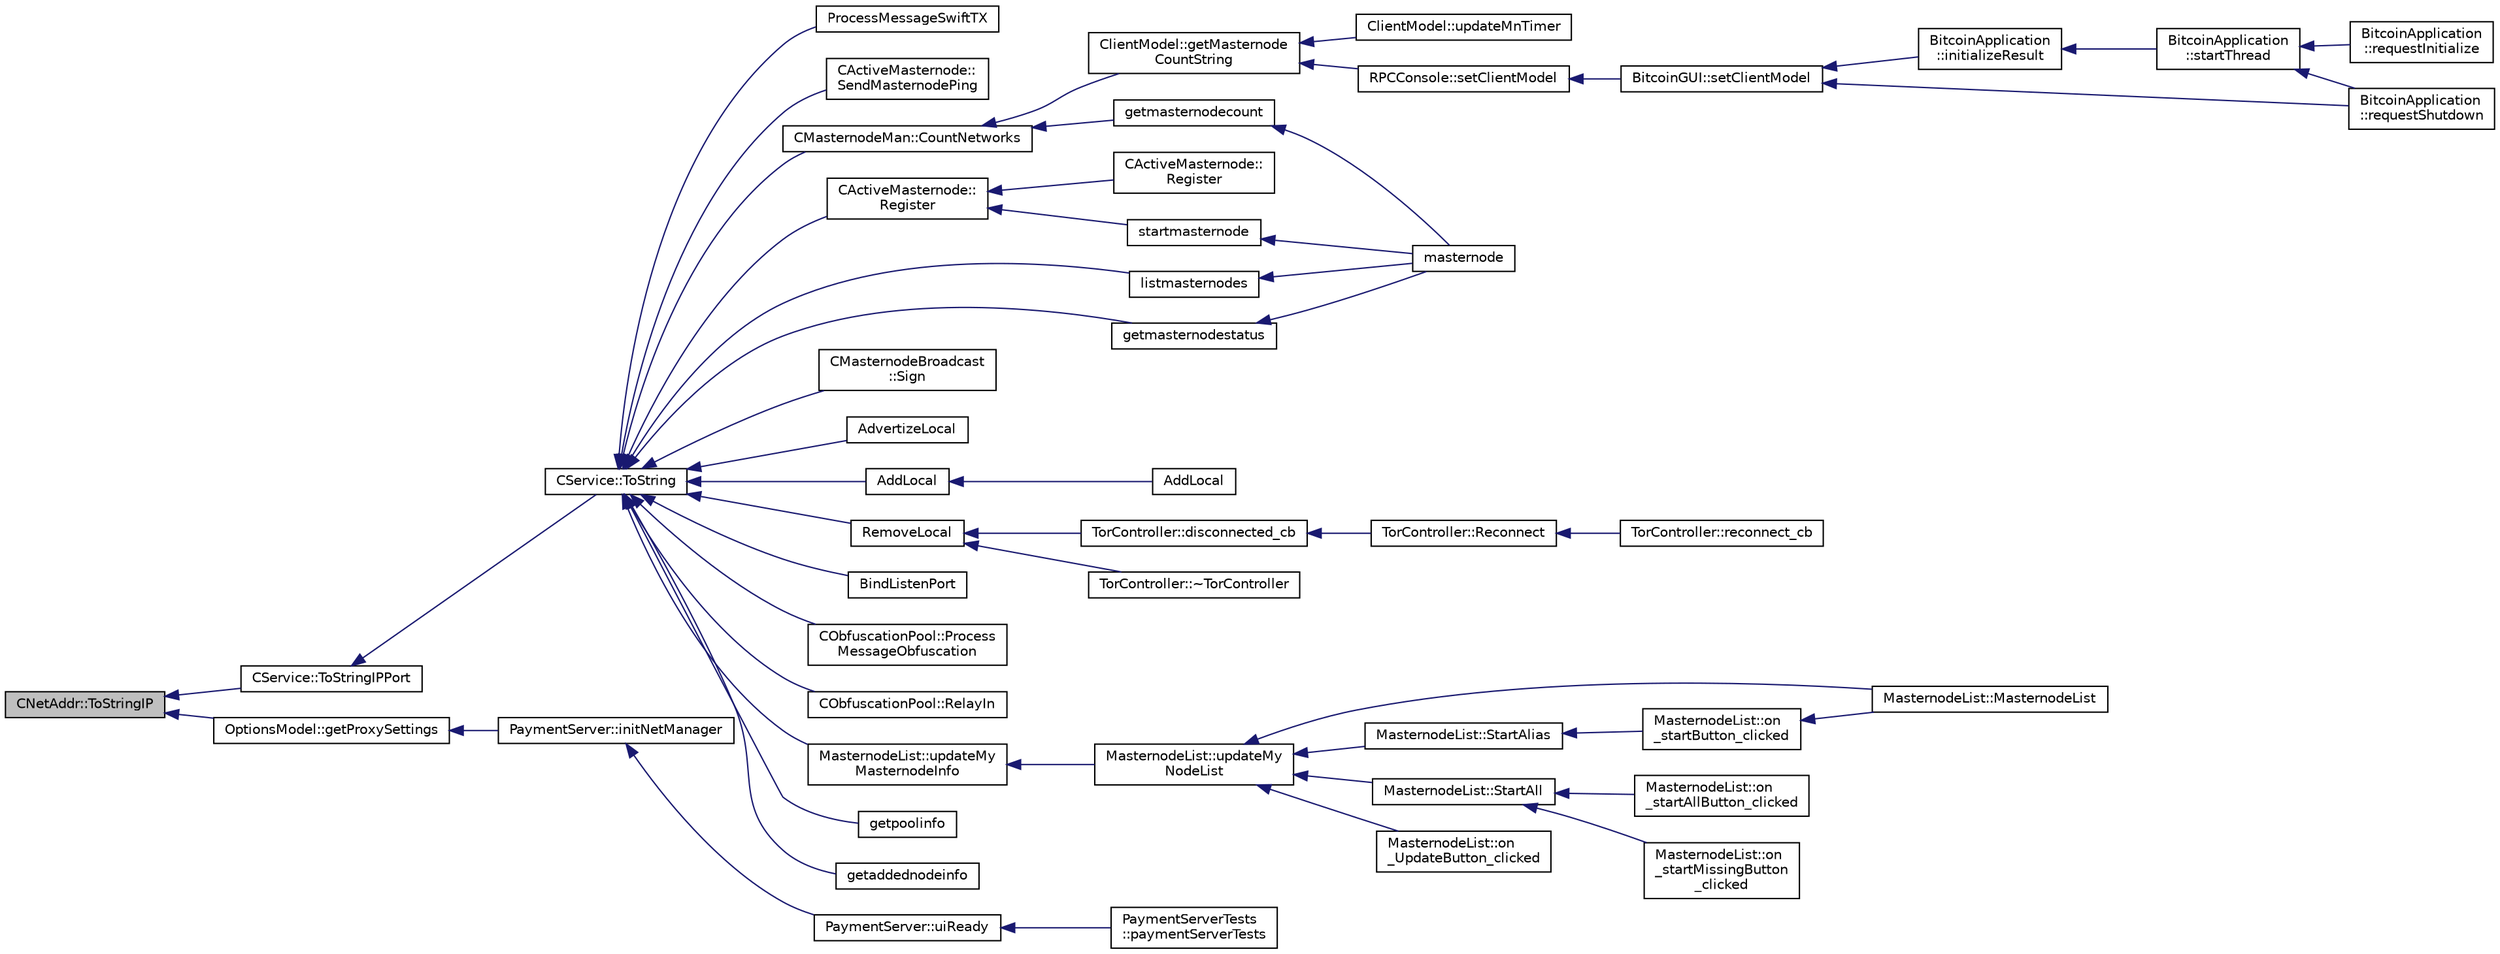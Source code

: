 digraph "CNetAddr::ToStringIP"
{
  edge [fontname="Helvetica",fontsize="10",labelfontname="Helvetica",labelfontsize="10"];
  node [fontname="Helvetica",fontsize="10",shape=record];
  rankdir="LR";
  Node382 [label="CNetAddr::ToStringIP",height=0.2,width=0.4,color="black", fillcolor="grey75", style="filled", fontcolor="black"];
  Node382 -> Node383 [dir="back",color="midnightblue",fontsize="10",style="solid",fontname="Helvetica"];
  Node383 [label="CService::ToStringIPPort",height=0.2,width=0.4,color="black", fillcolor="white", style="filled",URL="$class_c_service.html#a224204c838b12eeb49ca7eabe6f75004"];
  Node383 -> Node384 [dir="back",color="midnightblue",fontsize="10",style="solid",fontname="Helvetica"];
  Node384 [label="CService::ToString",height=0.2,width=0.4,color="black", fillcolor="white", style="filled",URL="$class_c_service.html#a225473158bc07c87a6a862160d73cfea"];
  Node384 -> Node385 [dir="back",color="midnightblue",fontsize="10",style="solid",fontname="Helvetica"];
  Node385 [label="CActiveMasternode::\lSendMasternodePing",height=0.2,width=0.4,color="black", fillcolor="white", style="filled",URL="$class_c_active_masternode.html#ae30a82106f2c0b6875344e39e49393c2",tooltip="Ping Masternode. "];
  Node384 -> Node386 [dir="back",color="midnightblue",fontsize="10",style="solid",fontname="Helvetica"];
  Node386 [label="CActiveMasternode::\lRegister",height=0.2,width=0.4,color="black", fillcolor="white", style="filled",URL="$class_c_active_masternode.html#ac53ffe35960cdf312e813de5942a9584",tooltip="Register any Masternode. "];
  Node386 -> Node387 [dir="back",color="midnightblue",fontsize="10",style="solid",fontname="Helvetica"];
  Node387 [label="CActiveMasternode::\lRegister",height=0.2,width=0.4,color="black", fillcolor="white", style="filled",URL="$class_c_active_masternode.html#a99e26870efec1ea98738cda1a5a85702",tooltip="Register remote Masternode. "];
  Node386 -> Node388 [dir="back",color="midnightblue",fontsize="10",style="solid",fontname="Helvetica"];
  Node388 [label="startmasternode",height=0.2,width=0.4,color="black", fillcolor="white", style="filled",URL="$rpcmasternode_8cpp.html#ab37c9f565d5d9dbb3e695422e3474b00"];
  Node388 -> Node389 [dir="back",color="midnightblue",fontsize="10",style="solid",fontname="Helvetica"];
  Node389 [label="masternode",height=0.2,width=0.4,color="black", fillcolor="white", style="filled",URL="$rpcmasternode_8cpp.html#a30609e443aeb47c29ed0878d16b1b5e1"];
  Node384 -> Node390 [dir="back",color="midnightblue",fontsize="10",style="solid",fontname="Helvetica"];
  Node390 [label="CMasternodeBroadcast\l::Sign",height=0.2,width=0.4,color="black", fillcolor="white", style="filled",URL="$class_c_masternode_broadcast.html#a60496c36bcb74c3f5516faac1a08b376"];
  Node384 -> Node391 [dir="back",color="midnightblue",fontsize="10",style="solid",fontname="Helvetica"];
  Node391 [label="CMasternodeMan::CountNetworks",height=0.2,width=0.4,color="black", fillcolor="white", style="filled",URL="$class_c_masternode_man.html#ad9c856855690a334742d7044c7166a2a"];
  Node391 -> Node392 [dir="back",color="midnightblue",fontsize="10",style="solid",fontname="Helvetica"];
  Node392 [label="ClientModel::getMasternode\lCountString",height=0.2,width=0.4,color="black", fillcolor="white", style="filled",URL="$class_client_model.html#ab8dae86e417c050723fee66420a333ed"];
  Node392 -> Node393 [dir="back",color="midnightblue",fontsize="10",style="solid",fontname="Helvetica"];
  Node393 [label="ClientModel::updateMnTimer",height=0.2,width=0.4,color="black", fillcolor="white", style="filled",URL="$class_client_model.html#a2c343f22834086eb6e6172dbcaf6426c"];
  Node392 -> Node394 [dir="back",color="midnightblue",fontsize="10",style="solid",fontname="Helvetica"];
  Node394 [label="RPCConsole::setClientModel",height=0.2,width=0.4,color="black", fillcolor="white", style="filled",URL="$class_r_p_c_console.html#a355349a33664a07628e9ca22a60f5fa7"];
  Node394 -> Node395 [dir="back",color="midnightblue",fontsize="10",style="solid",fontname="Helvetica"];
  Node395 [label="BitcoinGUI::setClientModel",height=0.2,width=0.4,color="black", fillcolor="white", style="filled",URL="$class_bitcoin_g_u_i.html#a99d71e1f8478ab937ce2522c8d3815e3",tooltip="Set the client model. "];
  Node395 -> Node396 [dir="back",color="midnightblue",fontsize="10",style="solid",fontname="Helvetica"];
  Node396 [label="BitcoinApplication\l::requestShutdown",height=0.2,width=0.4,color="black", fillcolor="white", style="filled",URL="$class_bitcoin_application.html#a37c560d4c04d14a6da151b82caf8888f",tooltip="Request core shutdown. "];
  Node395 -> Node397 [dir="back",color="midnightblue",fontsize="10",style="solid",fontname="Helvetica"];
  Node397 [label="BitcoinApplication\l::initializeResult",height=0.2,width=0.4,color="black", fillcolor="white", style="filled",URL="$class_bitcoin_application.html#aceb08b4063e4fb264cf11cf7f9edd969"];
  Node397 -> Node398 [dir="back",color="midnightblue",fontsize="10",style="solid",fontname="Helvetica"];
  Node398 [label="BitcoinApplication\l::startThread",height=0.2,width=0.4,color="black", fillcolor="white", style="filled",URL="$class_bitcoin_application.html#a61afce9356e452c53ad4c83f5ca19df8"];
  Node398 -> Node399 [dir="back",color="midnightblue",fontsize="10",style="solid",fontname="Helvetica"];
  Node399 [label="BitcoinApplication\l::requestInitialize",height=0.2,width=0.4,color="black", fillcolor="white", style="filled",URL="$class_bitcoin_application.html#ade19c44b87b00b6b19b433caf4c22ba6",tooltip="Request core initialization. "];
  Node398 -> Node396 [dir="back",color="midnightblue",fontsize="10",style="solid",fontname="Helvetica"];
  Node391 -> Node400 [dir="back",color="midnightblue",fontsize="10",style="solid",fontname="Helvetica"];
  Node400 [label="getmasternodecount",height=0.2,width=0.4,color="black", fillcolor="white", style="filled",URL="$rpcmasternode_8cpp.html#af5cafe7e6498c3c5629dfc95bbf8d6cd"];
  Node400 -> Node389 [dir="back",color="midnightblue",fontsize="10",style="solid",fontname="Helvetica"];
  Node384 -> Node401 [dir="back",color="midnightblue",fontsize="10",style="solid",fontname="Helvetica"];
  Node401 [label="AdvertizeLocal",height=0.2,width=0.4,color="black", fillcolor="white", style="filled",URL="$net_8h.html#a049abe300398a68bfbd8ec6afc6046a9"];
  Node384 -> Node402 [dir="back",color="midnightblue",fontsize="10",style="solid",fontname="Helvetica"];
  Node402 [label="AddLocal",height=0.2,width=0.4,color="black", fillcolor="white", style="filled",URL="$net_8h.html#a337d6af198a6b0d75f830e56da9b91e9"];
  Node402 -> Node403 [dir="back",color="midnightblue",fontsize="10",style="solid",fontname="Helvetica"];
  Node403 [label="AddLocal",height=0.2,width=0.4,color="black", fillcolor="white", style="filled",URL="$net_8h.html#abda4e8f87772f9a9d9d8f52a93791ffc"];
  Node384 -> Node404 [dir="back",color="midnightblue",fontsize="10",style="solid",fontname="Helvetica"];
  Node404 [label="RemoveLocal",height=0.2,width=0.4,color="black", fillcolor="white", style="filled",URL="$net_8h.html#a040c40f60af5f50a128fc1aac4cb5ebd"];
  Node404 -> Node405 [dir="back",color="midnightblue",fontsize="10",style="solid",fontname="Helvetica"];
  Node405 [label="TorController::~TorController",height=0.2,width=0.4,color="black", fillcolor="white", style="filled",URL="$class_tor_controller.html#a98c6b822f4a60da7847a974607b95963"];
  Node404 -> Node406 [dir="back",color="midnightblue",fontsize="10",style="solid",fontname="Helvetica"];
  Node406 [label="TorController::disconnected_cb",height=0.2,width=0.4,color="black", fillcolor="white", style="filled",URL="$class_tor_controller.html#a81392f33f0c7e069762668ec3a757075",tooltip="Callback after connection lost or failed connection attempt. "];
  Node406 -> Node407 [dir="back",color="midnightblue",fontsize="10",style="solid",fontname="Helvetica"];
  Node407 [label="TorController::Reconnect",height=0.2,width=0.4,color="black", fillcolor="white", style="filled",URL="$class_tor_controller.html#ae5d4304836fce79574ec540c5ada8269",tooltip="Reconnect, after getting disconnected. "];
  Node407 -> Node408 [dir="back",color="midnightblue",fontsize="10",style="solid",fontname="Helvetica"];
  Node408 [label="TorController::reconnect_cb",height=0.2,width=0.4,color="black", fillcolor="white", style="filled",URL="$class_tor_controller.html#a2fa9614b4fa0e24c57f443b3c56f835c",tooltip="Callback for reconnect timer. "];
  Node384 -> Node409 [dir="back",color="midnightblue",fontsize="10",style="solid",fontname="Helvetica"];
  Node409 [label="BindListenPort",height=0.2,width=0.4,color="black", fillcolor="white", style="filled",URL="$net_8cpp.html#a9aace0157891faf517375c634647029a"];
  Node384 -> Node410 [dir="back",color="midnightblue",fontsize="10",style="solid",fontname="Helvetica"];
  Node410 [label="CObfuscationPool::Process\lMessageObfuscation",height=0.2,width=0.4,color="black", fillcolor="white", style="filled",URL="$class_c_obfuscation_pool.html#a9018f786df376b190c391bbf774be9d6",tooltip="Process a Obfuscation message using the Obfuscation protocol. "];
  Node384 -> Node411 [dir="back",color="midnightblue",fontsize="10",style="solid",fontname="Helvetica"];
  Node411 [label="CObfuscationPool::RelayIn",height=0.2,width=0.4,color="black", fillcolor="white", style="filled",URL="$class_c_obfuscation_pool.html#ab49e7abe067bbc0b610a12750d4f5bf2"];
  Node384 -> Node412 [dir="back",color="midnightblue",fontsize="10",style="solid",fontname="Helvetica"];
  Node412 [label="MasternodeList::updateMy\lMasternodeInfo",height=0.2,width=0.4,color="black", fillcolor="white", style="filled",URL="$class_masternode_list.html#aab24be7fcf713ad32d557e163cbd3d8d"];
  Node412 -> Node413 [dir="back",color="midnightblue",fontsize="10",style="solid",fontname="Helvetica"];
  Node413 [label="MasternodeList::updateMy\lNodeList",height=0.2,width=0.4,color="black", fillcolor="white", style="filled",URL="$class_masternode_list.html#abfb8462c699669f75f7a8005089bdb0a"];
  Node413 -> Node414 [dir="back",color="midnightblue",fontsize="10",style="solid",fontname="Helvetica"];
  Node414 [label="MasternodeList::MasternodeList",height=0.2,width=0.4,color="black", fillcolor="white", style="filled",URL="$class_masternode_list.html#a341c2ce3e55eecb90f8733c72af375c4"];
  Node413 -> Node415 [dir="back",color="midnightblue",fontsize="10",style="solid",fontname="Helvetica"];
  Node415 [label="MasternodeList::StartAlias",height=0.2,width=0.4,color="black", fillcolor="white", style="filled",URL="$class_masternode_list.html#ab3a42d1c66f3b28e9843335d8ce0178d"];
  Node415 -> Node416 [dir="back",color="midnightblue",fontsize="10",style="solid",fontname="Helvetica"];
  Node416 [label="MasternodeList::on\l_startButton_clicked",height=0.2,width=0.4,color="black", fillcolor="white", style="filled",URL="$class_masternode_list.html#a4370755b1dcdbf4a9396108c2b7ae76a"];
  Node416 -> Node414 [dir="back",color="midnightblue",fontsize="10",style="solid",fontname="Helvetica"];
  Node413 -> Node417 [dir="back",color="midnightblue",fontsize="10",style="solid",fontname="Helvetica"];
  Node417 [label="MasternodeList::StartAll",height=0.2,width=0.4,color="black", fillcolor="white", style="filled",URL="$class_masternode_list.html#a0ebd5301adf7567e6a82550ba6d02ccc"];
  Node417 -> Node418 [dir="back",color="midnightblue",fontsize="10",style="solid",fontname="Helvetica"];
  Node418 [label="MasternodeList::on\l_startAllButton_clicked",height=0.2,width=0.4,color="black", fillcolor="white", style="filled",URL="$class_masternode_list.html#a12e7d7a66cc6ce787fb5de9babfd7358"];
  Node417 -> Node419 [dir="back",color="midnightblue",fontsize="10",style="solid",fontname="Helvetica"];
  Node419 [label="MasternodeList::on\l_startMissingButton\l_clicked",height=0.2,width=0.4,color="black", fillcolor="white", style="filled",URL="$class_masternode_list.html#a559cf1011eede788d0416c7390e25145"];
  Node413 -> Node420 [dir="back",color="midnightblue",fontsize="10",style="solid",fontname="Helvetica"];
  Node420 [label="MasternodeList::on\l_UpdateButton_clicked",height=0.2,width=0.4,color="black", fillcolor="white", style="filled",URL="$class_masternode_list.html#ac16494ee5cfb2ac1dfed8af6e5b8f443"];
  Node384 -> Node421 [dir="back",color="midnightblue",fontsize="10",style="solid",fontname="Helvetica"];
  Node421 [label="getpoolinfo",height=0.2,width=0.4,color="black", fillcolor="white", style="filled",URL="$rpcmasternode_8cpp.html#aea4471c128eb07bb1b70b4344ac38564"];
  Node384 -> Node422 [dir="back",color="midnightblue",fontsize="10",style="solid",fontname="Helvetica"];
  Node422 [label="listmasternodes",height=0.2,width=0.4,color="black", fillcolor="white", style="filled",URL="$rpcmasternode_8cpp.html#a7670cc32a8bffbd99760becd8d33357a"];
  Node422 -> Node389 [dir="back",color="midnightblue",fontsize="10",style="solid",fontname="Helvetica"];
  Node384 -> Node423 [dir="back",color="midnightblue",fontsize="10",style="solid",fontname="Helvetica"];
  Node423 [label="getmasternodestatus",height=0.2,width=0.4,color="black", fillcolor="white", style="filled",URL="$rpcmasternode_8cpp.html#abef23ff79746db353d81f356e3fe938e"];
  Node423 -> Node389 [dir="back",color="midnightblue",fontsize="10",style="solid",fontname="Helvetica"];
  Node384 -> Node424 [dir="back",color="midnightblue",fontsize="10",style="solid",fontname="Helvetica"];
  Node424 [label="getaddednodeinfo",height=0.2,width=0.4,color="black", fillcolor="white", style="filled",URL="$rpcnet_8cpp.html#a2a6994d3b180c8e9ce81e0da65a41bb3"];
  Node384 -> Node425 [dir="back",color="midnightblue",fontsize="10",style="solid",fontname="Helvetica"];
  Node425 [label="ProcessMessageSwiftTX",height=0.2,width=0.4,color="black", fillcolor="white", style="filled",URL="$swifttx_8h.html#a155e5c12fe35b2b4129c46ba9b66b06f"];
  Node382 -> Node426 [dir="back",color="midnightblue",fontsize="10",style="solid",fontname="Helvetica"];
  Node426 [label="OptionsModel::getProxySettings",height=0.2,width=0.4,color="black", fillcolor="white", style="filled",URL="$class_options_model.html#a0fa582a801df3753c2c50840c40bb350"];
  Node426 -> Node427 [dir="back",color="midnightblue",fontsize="10",style="solid",fontname="Helvetica"];
  Node427 [label="PaymentServer::initNetManager",height=0.2,width=0.4,color="black", fillcolor="white", style="filled",URL="$class_payment_server.html#a2f94f2c3e12d03199870e17008535302"];
  Node427 -> Node428 [dir="back",color="midnightblue",fontsize="10",style="solid",fontname="Helvetica"];
  Node428 [label="PaymentServer::uiReady",height=0.2,width=0.4,color="black", fillcolor="white", style="filled",URL="$class_payment_server.html#abb6c65fabbf97ba95381997ca9cd6993"];
  Node428 -> Node429 [dir="back",color="midnightblue",fontsize="10",style="solid",fontname="Helvetica"];
  Node429 [label="PaymentServerTests\l::paymentServerTests",height=0.2,width=0.4,color="black", fillcolor="white", style="filled",URL="$class_payment_server_tests.html#a82c8a7437bfc26c28619b954a5ee8cad"];
}
